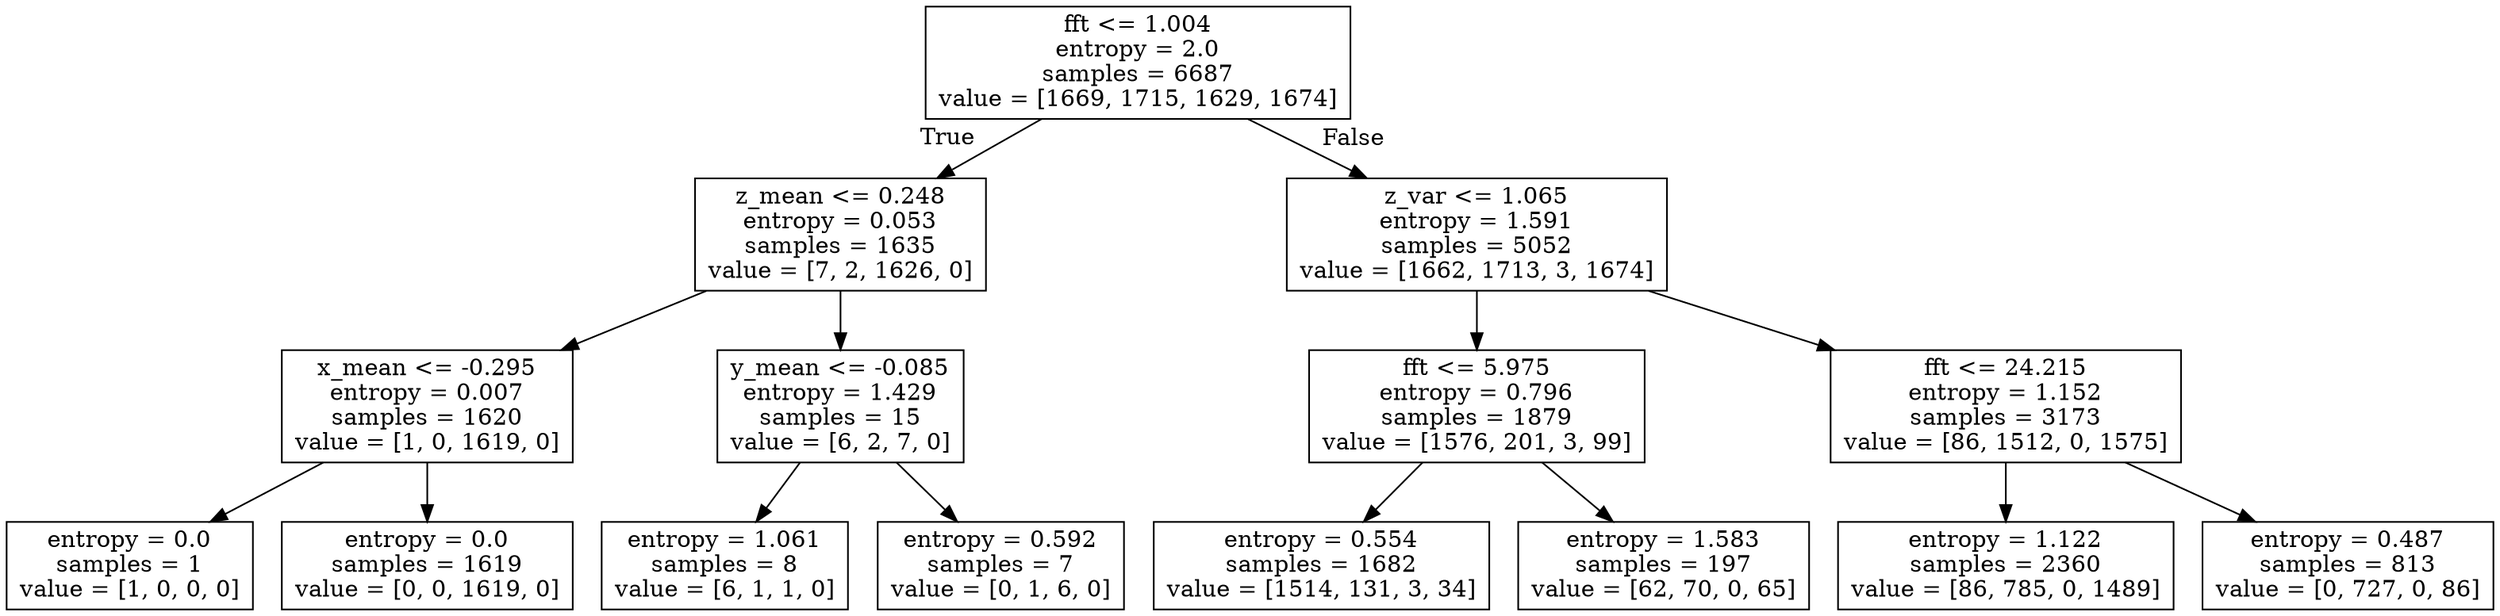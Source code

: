 digraph Tree {
node [shape=box] ;
0 [label="fft <= 1.004\nentropy = 2.0\nsamples = 6687\nvalue = [1669, 1715, 1629, 1674]"] ;
1 [label="z_mean <= 0.248\nentropy = 0.053\nsamples = 1635\nvalue = [7, 2, 1626, 0]"] ;
0 -> 1 [labeldistance=2.5, labelangle=45, headlabel="True"] ;
2 [label="x_mean <= -0.295\nentropy = 0.007\nsamples = 1620\nvalue = [1, 0, 1619, 0]"] ;
1 -> 2 ;
3 [label="entropy = 0.0\nsamples = 1\nvalue = [1, 0, 0, 0]"] ;
2 -> 3 ;
4 [label="entropy = 0.0\nsamples = 1619\nvalue = [0, 0, 1619, 0]"] ;
2 -> 4 ;
5 [label="y_mean <= -0.085\nentropy = 1.429\nsamples = 15\nvalue = [6, 2, 7, 0]"] ;
1 -> 5 ;
6 [label="entropy = 1.061\nsamples = 8\nvalue = [6, 1, 1, 0]"] ;
5 -> 6 ;
7 [label="entropy = 0.592\nsamples = 7\nvalue = [0, 1, 6, 0]"] ;
5 -> 7 ;
8 [label="z_var <= 1.065\nentropy = 1.591\nsamples = 5052\nvalue = [1662, 1713, 3, 1674]"] ;
0 -> 8 [labeldistance=2.5, labelangle=-45, headlabel="False"] ;
9 [label="fft <= 5.975\nentropy = 0.796\nsamples = 1879\nvalue = [1576, 201, 3, 99]"] ;
8 -> 9 ;
10 [label="entropy = 0.554\nsamples = 1682\nvalue = [1514, 131, 3, 34]"] ;
9 -> 10 ;
11 [label="entropy = 1.583\nsamples = 197\nvalue = [62, 70, 0, 65]"] ;
9 -> 11 ;
12 [label="fft <= 24.215\nentropy = 1.152\nsamples = 3173\nvalue = [86, 1512, 0, 1575]"] ;
8 -> 12 ;
13 [label="entropy = 1.122\nsamples = 2360\nvalue = [86, 785, 0, 1489]"] ;
12 -> 13 ;
14 [label="entropy = 0.487\nsamples = 813\nvalue = [0, 727, 0, 86]"] ;
12 -> 14 ;
}